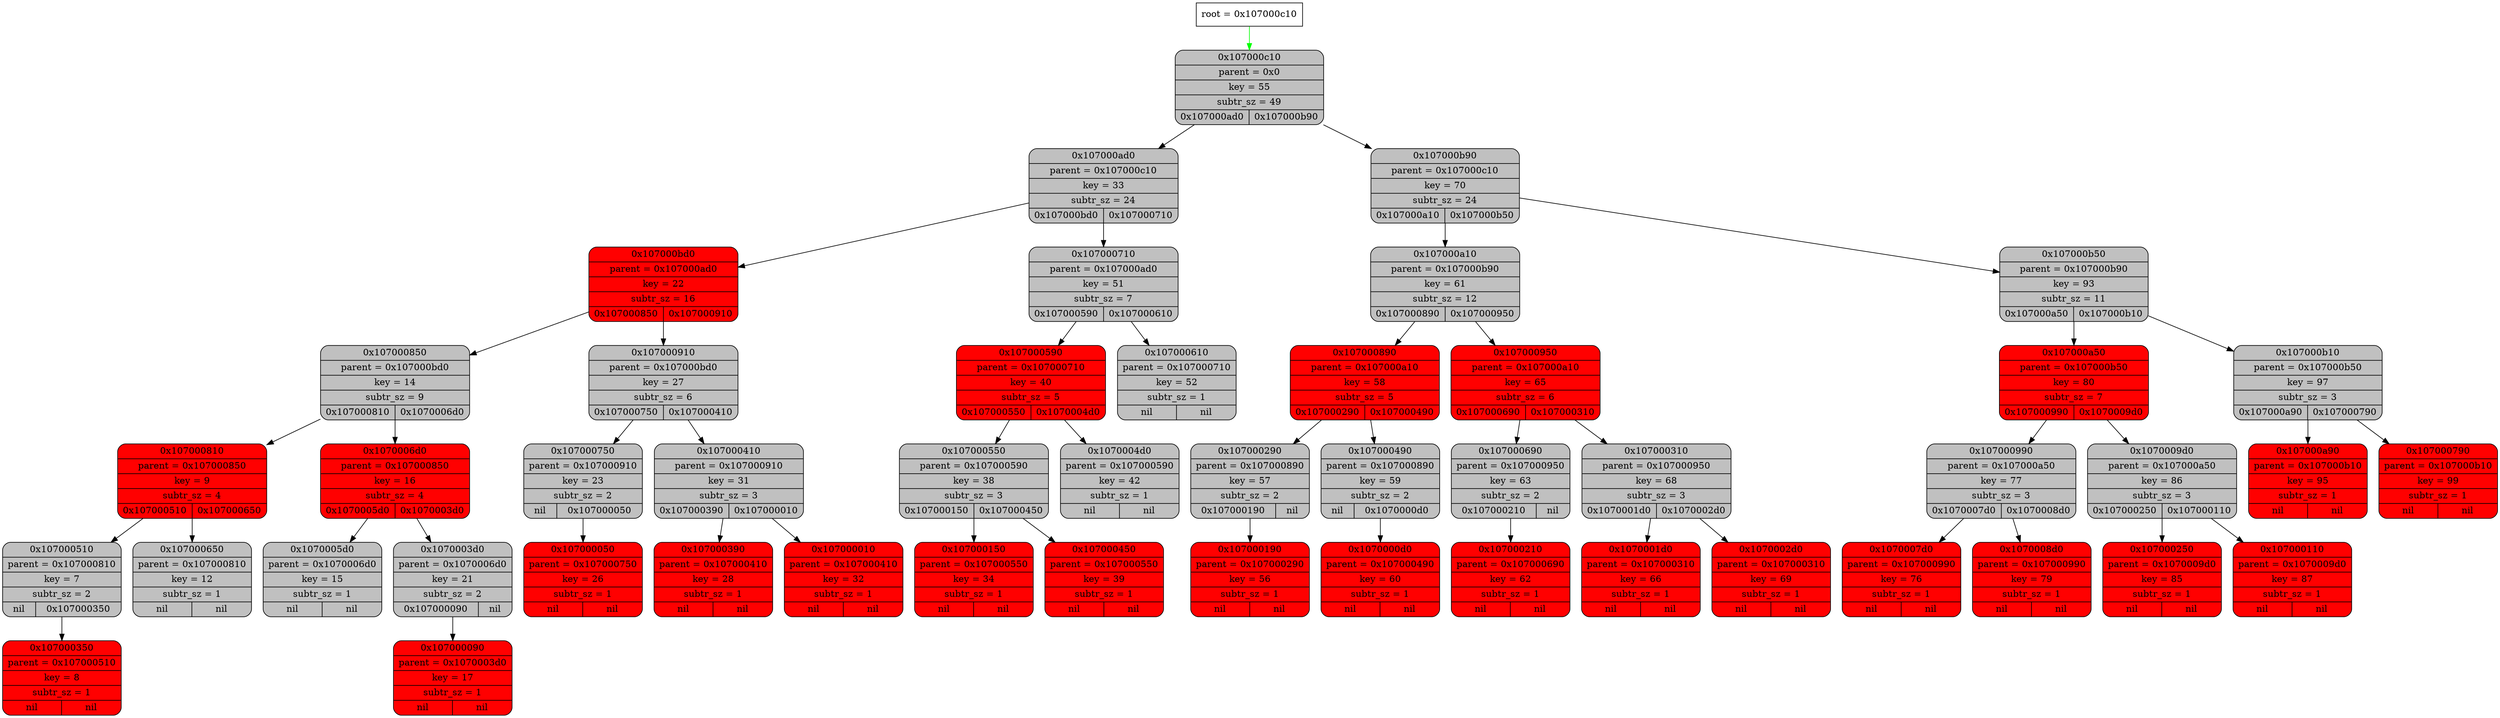 digraph
{
    node_info[shape = record, label = "{root = 0x107000c10}"];

    node_info->node_0x107000c10 [color = "green"];
    node_0x107000c10[shape = Mrecord, label = "{{0x107000c10} | {parent =  0x0} | {key = 55} | {subtr_sz = 49} | {0x107000ad0| 0x107000b90}}",
 style="filled", fillcolor="grey"];
    node_0x107000ad0[shape = Mrecord, label = "{{0x107000ad0} | {parent =  0x107000c10} | {key = 33} | {subtr_sz = 24} | {0x107000bd0| 0x107000710}}",
 style="filled", fillcolor="grey"];
    node_0x107000bd0[shape = Mrecord, label = "{{0x107000bd0} | {parent =  0x107000ad0} | {key = 22} | {subtr_sz = 16} | {0x107000850| 0x107000910}}",
 style="filled", fillcolor="red"];
    node_0x107000850[shape = Mrecord, label = "{{0x107000850} | {parent =  0x107000bd0} | {key = 14} | {subtr_sz = 9} | {0x107000810| 0x1070006d0}}",
 style="filled", fillcolor="grey"];
    node_0x107000810[shape = Mrecord, label = "{{0x107000810} | {parent =  0x107000850} | {key = 9} | {subtr_sz = 4} | {0x107000510| 0x107000650}}",
 style="filled", fillcolor="red"];
    node_0x107000510[shape = Mrecord, label = "{{0x107000510} | {parent =  0x107000810} | {key = 7} | {subtr_sz = 2} | {nil | 0x107000350}}",
 style="filled", fillcolor="grey"];
    node_0x107000350[shape = Mrecord, label = "{{0x107000350} | {parent =  0x107000510} | {key = 8} | {subtr_sz = 1} | {nil | nil}}",
 style="filled", fillcolor="red"];
    node_0x107000650[shape = Mrecord, label = "{{0x107000650} | {parent =  0x107000810} | {key = 12} | {subtr_sz = 1} | {nil | nil}}",
 style="filled", fillcolor="grey"];
    node_0x1070006d0[shape = Mrecord, label = "{{0x1070006d0} | {parent =  0x107000850} | {key = 16} | {subtr_sz = 4} | {0x1070005d0| 0x1070003d0}}",
 style="filled", fillcolor="red"];
    node_0x1070005d0[shape = Mrecord, label = "{{0x1070005d0} | {parent =  0x1070006d0} | {key = 15} | {subtr_sz = 1} | {nil | nil}}",
 style="filled", fillcolor="grey"];
    node_0x1070003d0[shape = Mrecord, label = "{{0x1070003d0} | {parent =  0x1070006d0} | {key = 21} | {subtr_sz = 2} | {0x107000090| nil}}",
 style="filled", fillcolor="grey"];
    node_0x107000090[shape = Mrecord, label = "{{0x107000090} | {parent =  0x1070003d0} | {key = 17} | {subtr_sz = 1} | {nil | nil}}",
 style="filled", fillcolor="red"];
    node_0x107000910[shape = Mrecord, label = "{{0x107000910} | {parent =  0x107000bd0} | {key = 27} | {subtr_sz = 6} | {0x107000750| 0x107000410}}",
 style="filled", fillcolor="grey"];
    node_0x107000750[shape = Mrecord, label = "{{0x107000750} | {parent =  0x107000910} | {key = 23} | {subtr_sz = 2} | {nil | 0x107000050}}",
 style="filled", fillcolor="grey"];
    node_0x107000050[shape = Mrecord, label = "{{0x107000050} | {parent =  0x107000750} | {key = 26} | {subtr_sz = 1} | {nil | nil}}",
 style="filled", fillcolor="red"];
    node_0x107000410[shape = Mrecord, label = "{{0x107000410} | {parent =  0x107000910} | {key = 31} | {subtr_sz = 3} | {0x107000390| 0x107000010}}",
 style="filled", fillcolor="grey"];
    node_0x107000390[shape = Mrecord, label = "{{0x107000390} | {parent =  0x107000410} | {key = 28} | {subtr_sz = 1} | {nil | nil}}",
 style="filled", fillcolor="red"];
    node_0x107000010[shape = Mrecord, label = "{{0x107000010} | {parent =  0x107000410} | {key = 32} | {subtr_sz = 1} | {nil | nil}}",
 style="filled", fillcolor="red"];
    node_0x107000710[shape = Mrecord, label = "{{0x107000710} | {parent =  0x107000ad0} | {key = 51} | {subtr_sz = 7} | {0x107000590| 0x107000610}}",
 style="filled", fillcolor="grey"];
    node_0x107000590[shape = Mrecord, label = "{{0x107000590} | {parent =  0x107000710} | {key = 40} | {subtr_sz = 5} | {0x107000550| 0x1070004d0}}",
 style="filled", fillcolor="red"];
    node_0x107000550[shape = Mrecord, label = "{{0x107000550} | {parent =  0x107000590} | {key = 38} | {subtr_sz = 3} | {0x107000150| 0x107000450}}",
 style="filled", fillcolor="grey"];
    node_0x107000150[shape = Mrecord, label = "{{0x107000150} | {parent =  0x107000550} | {key = 34} | {subtr_sz = 1} | {nil | nil}}",
 style="filled", fillcolor="red"];
    node_0x107000450[shape = Mrecord, label = "{{0x107000450} | {parent =  0x107000550} | {key = 39} | {subtr_sz = 1} | {nil | nil}}",
 style="filled", fillcolor="red"];
    node_0x1070004d0[shape = Mrecord, label = "{{0x1070004d0} | {parent =  0x107000590} | {key = 42} | {subtr_sz = 1} | {nil | nil}}",
 style="filled", fillcolor="grey"];
    node_0x107000610[shape = Mrecord, label = "{{0x107000610} | {parent =  0x107000710} | {key = 52} | {subtr_sz = 1} | {nil | nil}}",
 style="filled", fillcolor="grey"];
    node_0x107000b90[shape = Mrecord, label = "{{0x107000b90} | {parent =  0x107000c10} | {key = 70} | {subtr_sz = 24} | {0x107000a10| 0x107000b50}}",
 style="filled", fillcolor="grey"];
    node_0x107000a10[shape = Mrecord, label = "{{0x107000a10} | {parent =  0x107000b90} | {key = 61} | {subtr_sz = 12} | {0x107000890| 0x107000950}}",
 style="filled", fillcolor="grey"];
    node_0x107000890[shape = Mrecord, label = "{{0x107000890} | {parent =  0x107000a10} | {key = 58} | {subtr_sz = 5} | {0x107000290| 0x107000490}}",
 style="filled", fillcolor="red"];
    node_0x107000290[shape = Mrecord, label = "{{0x107000290} | {parent =  0x107000890} | {key = 57} | {subtr_sz = 2} | {0x107000190| nil}}",
 style="filled", fillcolor="grey"];
    node_0x107000190[shape = Mrecord, label = "{{0x107000190} | {parent =  0x107000290} | {key = 56} | {subtr_sz = 1} | {nil | nil}}",
 style="filled", fillcolor="red"];
    node_0x107000490[shape = Mrecord, label = "{{0x107000490} | {parent =  0x107000890} | {key = 59} | {subtr_sz = 2} | {nil | 0x1070000d0}}",
 style="filled", fillcolor="grey"];
    node_0x1070000d0[shape = Mrecord, label = "{{0x1070000d0} | {parent =  0x107000490} | {key = 60} | {subtr_sz = 1} | {nil | nil}}",
 style="filled", fillcolor="red"];
    node_0x107000950[shape = Mrecord, label = "{{0x107000950} | {parent =  0x107000a10} | {key = 65} | {subtr_sz = 6} | {0x107000690| 0x107000310}}",
 style="filled", fillcolor="red"];
    node_0x107000690[shape = Mrecord, label = "{{0x107000690} | {parent =  0x107000950} | {key = 63} | {subtr_sz = 2} | {0x107000210| nil}}",
 style="filled", fillcolor="grey"];
    node_0x107000210[shape = Mrecord, label = "{{0x107000210} | {parent =  0x107000690} | {key = 62} | {subtr_sz = 1} | {nil | nil}}",
 style="filled", fillcolor="red"];
    node_0x107000310[shape = Mrecord, label = "{{0x107000310} | {parent =  0x107000950} | {key = 68} | {subtr_sz = 3} | {0x1070001d0| 0x1070002d0}}",
 style="filled", fillcolor="grey"];
    node_0x1070001d0[shape = Mrecord, label = "{{0x1070001d0} | {parent =  0x107000310} | {key = 66} | {subtr_sz = 1} | {nil | nil}}",
 style="filled", fillcolor="red"];
    node_0x1070002d0[shape = Mrecord, label = "{{0x1070002d0} | {parent =  0x107000310} | {key = 69} | {subtr_sz = 1} | {nil | nil}}",
 style="filled", fillcolor="red"];
    node_0x107000b50[shape = Mrecord, label = "{{0x107000b50} | {parent =  0x107000b90} | {key = 93} | {subtr_sz = 11} | {0x107000a50| 0x107000b10}}",
 style="filled", fillcolor="grey"];
    node_0x107000a50[shape = Mrecord, label = "{{0x107000a50} | {parent =  0x107000b50} | {key = 80} | {subtr_sz = 7} | {0x107000990| 0x1070009d0}}",
 style="filled", fillcolor="red"];
    node_0x107000990[shape = Mrecord, label = "{{0x107000990} | {parent =  0x107000a50} | {key = 77} | {subtr_sz = 3} | {0x1070007d0| 0x1070008d0}}",
 style="filled", fillcolor="grey"];
    node_0x1070007d0[shape = Mrecord, label = "{{0x1070007d0} | {parent =  0x107000990} | {key = 76} | {subtr_sz = 1} | {nil | nil}}",
 style="filled", fillcolor="red"];
    node_0x1070008d0[shape = Mrecord, label = "{{0x1070008d0} | {parent =  0x107000990} | {key = 79} | {subtr_sz = 1} | {nil | nil}}",
 style="filled", fillcolor="red"];
    node_0x1070009d0[shape = Mrecord, label = "{{0x1070009d0} | {parent =  0x107000a50} | {key = 86} | {subtr_sz = 3} | {0x107000250| 0x107000110}}",
 style="filled", fillcolor="grey"];
    node_0x107000250[shape = Mrecord, label = "{{0x107000250} | {parent =  0x1070009d0} | {key = 85} | {subtr_sz = 1} | {nil | nil}}",
 style="filled", fillcolor="red"];
    node_0x107000110[shape = Mrecord, label = "{{0x107000110} | {parent =  0x1070009d0} | {key = 87} | {subtr_sz = 1} | {nil | nil}}",
 style="filled", fillcolor="red"];
    node_0x107000b10[shape = Mrecord, label = "{{0x107000b10} | {parent =  0x107000b50} | {key = 97} | {subtr_sz = 3} | {0x107000a90| 0x107000790}}",
 style="filled", fillcolor="grey"];
    node_0x107000a90[shape = Mrecord, label = "{{0x107000a90} | {parent =  0x107000b10} | {key = 95} | {subtr_sz = 1} | {nil | nil}}",
 style="filled", fillcolor="red"];
    node_0x107000790[shape = Mrecord, label = "{{0x107000790} | {parent =  0x107000b10} | {key = 99} | {subtr_sz = 1} | {nil | nil}}",
 style="filled", fillcolor="red"];
    node_0x107000c10->node_0x107000ad0
    node_0x107000c10->node_0x107000b90
    node_0x107000b90->node_0x107000a10
    node_0x107000b90->node_0x107000b50
    node_0x107000b50->node_0x107000a50
    node_0x107000b50->node_0x107000b10
    node_0x107000b10->node_0x107000a90
    node_0x107000b10->node_0x107000790
    node_0x107000a50->node_0x107000990
    node_0x107000a50->node_0x1070009d0
    node_0x1070009d0->node_0x107000250
    node_0x1070009d0->node_0x107000110
    node_0x107000990->node_0x1070007d0
    node_0x107000990->node_0x1070008d0
    node_0x107000a10->node_0x107000890
    node_0x107000a10->node_0x107000950
    node_0x107000950->node_0x107000690
    node_0x107000950->node_0x107000310
    node_0x107000310->node_0x1070001d0
    node_0x107000310->node_0x1070002d0
    node_0x107000690->node_0x107000210
    node_0x107000890->node_0x107000290
    node_0x107000890->node_0x107000490
    node_0x107000490->node_0x1070000d0
    node_0x107000290->node_0x107000190
    node_0x107000ad0->node_0x107000bd0
    node_0x107000ad0->node_0x107000710
    node_0x107000710->node_0x107000590
    node_0x107000710->node_0x107000610
    node_0x107000590->node_0x107000550
    node_0x107000590->node_0x1070004d0
    node_0x107000550->node_0x107000150
    node_0x107000550->node_0x107000450
    node_0x107000bd0->node_0x107000850
    node_0x107000bd0->node_0x107000910
    node_0x107000910->node_0x107000750
    node_0x107000910->node_0x107000410
    node_0x107000410->node_0x107000390
    node_0x107000410->node_0x107000010
    node_0x107000750->node_0x107000050
    node_0x107000850->node_0x107000810
    node_0x107000850->node_0x1070006d0
    node_0x1070006d0->node_0x1070005d0
    node_0x1070006d0->node_0x1070003d0
    node_0x1070003d0->node_0x107000090
    node_0x107000810->node_0x107000510
    node_0x107000810->node_0x107000650
    node_0x107000510->node_0x107000350

}
